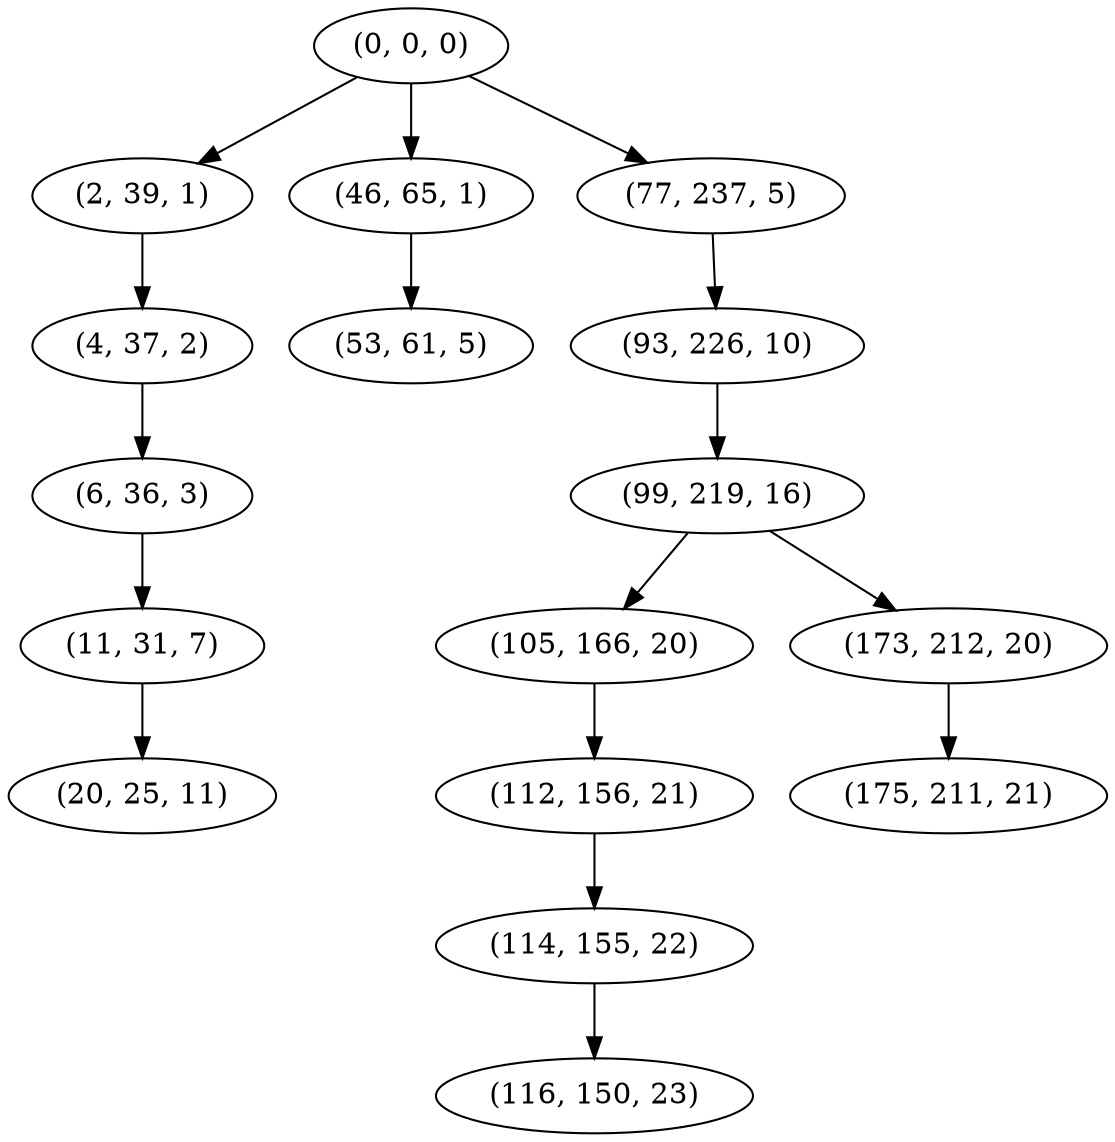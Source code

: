 digraph tree {
    "(0, 0, 0)";
    "(2, 39, 1)";
    "(4, 37, 2)";
    "(6, 36, 3)";
    "(11, 31, 7)";
    "(20, 25, 11)";
    "(46, 65, 1)";
    "(53, 61, 5)";
    "(77, 237, 5)";
    "(93, 226, 10)";
    "(99, 219, 16)";
    "(105, 166, 20)";
    "(112, 156, 21)";
    "(114, 155, 22)";
    "(116, 150, 23)";
    "(173, 212, 20)";
    "(175, 211, 21)";
    "(0, 0, 0)" -> "(2, 39, 1)";
    "(0, 0, 0)" -> "(46, 65, 1)";
    "(0, 0, 0)" -> "(77, 237, 5)";
    "(2, 39, 1)" -> "(4, 37, 2)";
    "(4, 37, 2)" -> "(6, 36, 3)";
    "(6, 36, 3)" -> "(11, 31, 7)";
    "(11, 31, 7)" -> "(20, 25, 11)";
    "(46, 65, 1)" -> "(53, 61, 5)";
    "(77, 237, 5)" -> "(93, 226, 10)";
    "(93, 226, 10)" -> "(99, 219, 16)";
    "(99, 219, 16)" -> "(105, 166, 20)";
    "(99, 219, 16)" -> "(173, 212, 20)";
    "(105, 166, 20)" -> "(112, 156, 21)";
    "(112, 156, 21)" -> "(114, 155, 22)";
    "(114, 155, 22)" -> "(116, 150, 23)";
    "(173, 212, 20)" -> "(175, 211, 21)";
}
